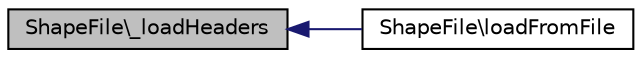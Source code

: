 digraph G
{
  edge [fontname="Helvetica",fontsize="10",labelfontname="Helvetica",labelfontsize="10"];
  node [fontname="Helvetica",fontsize="10",shape=record];
  rankdir="LR";
  Node1 [label="ShapeFile\\_loadHeaders",height=0.2,width=0.4,color="black", fillcolor="grey75", style="filled" fontcolor="black"];
  Node1 -> Node2 [dir="back",color="midnightblue",fontsize="10",style="solid",fontname="Helvetica"];
  Node2 [label="ShapeFile\\loadFromFile",height=0.2,width=0.4,color="black", fillcolor="white", style="filled",URL="$classShapeFile.html#a1f1bf873c7dd1b55f892b5f9415b9398"];
}
